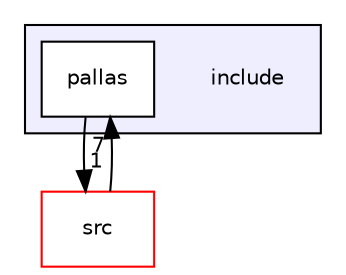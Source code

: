 digraph "include" {
  compound=true
  node [ fontsize="10", fontname="Helvetica"];
  edge [ labelfontsize="10", labelfontname="Helvetica"];
  subgraph clusterdir_d44c64559bbebec7f509842c48db8b23 {
    graph [ bgcolor="#eeeeff", pencolor="black", label="" URL="dir_d44c64559bbebec7f509842c48db8b23.html"];
    dir_d44c64559bbebec7f509842c48db8b23 [shape=plaintext label="include"];
    dir_d4c168874b954dc0894104da9f882972 [shape=box label="pallas" color="black" fillcolor="white" style="filled" URL="dir_d4c168874b954dc0894104da9f882972.html"];
  }
  dir_68267d1309a1af8e8297ef4c3efbcdba [shape=box label="src" fillcolor="white" style="filled" color="red" URL="dir_68267d1309a1af8e8297ef4c3efbcdba.html"];
  dir_68267d1309a1af8e8297ef4c3efbcdba->dir_d4c168874b954dc0894104da9f882972 [headlabel="7", labeldistance=1.5 headhref="dir_000008_000007.html"];
  dir_d4c168874b954dc0894104da9f882972->dir_68267d1309a1af8e8297ef4c3efbcdba [headlabel="1", labeldistance=1.5 headhref="dir_000007_000008.html"];
}
